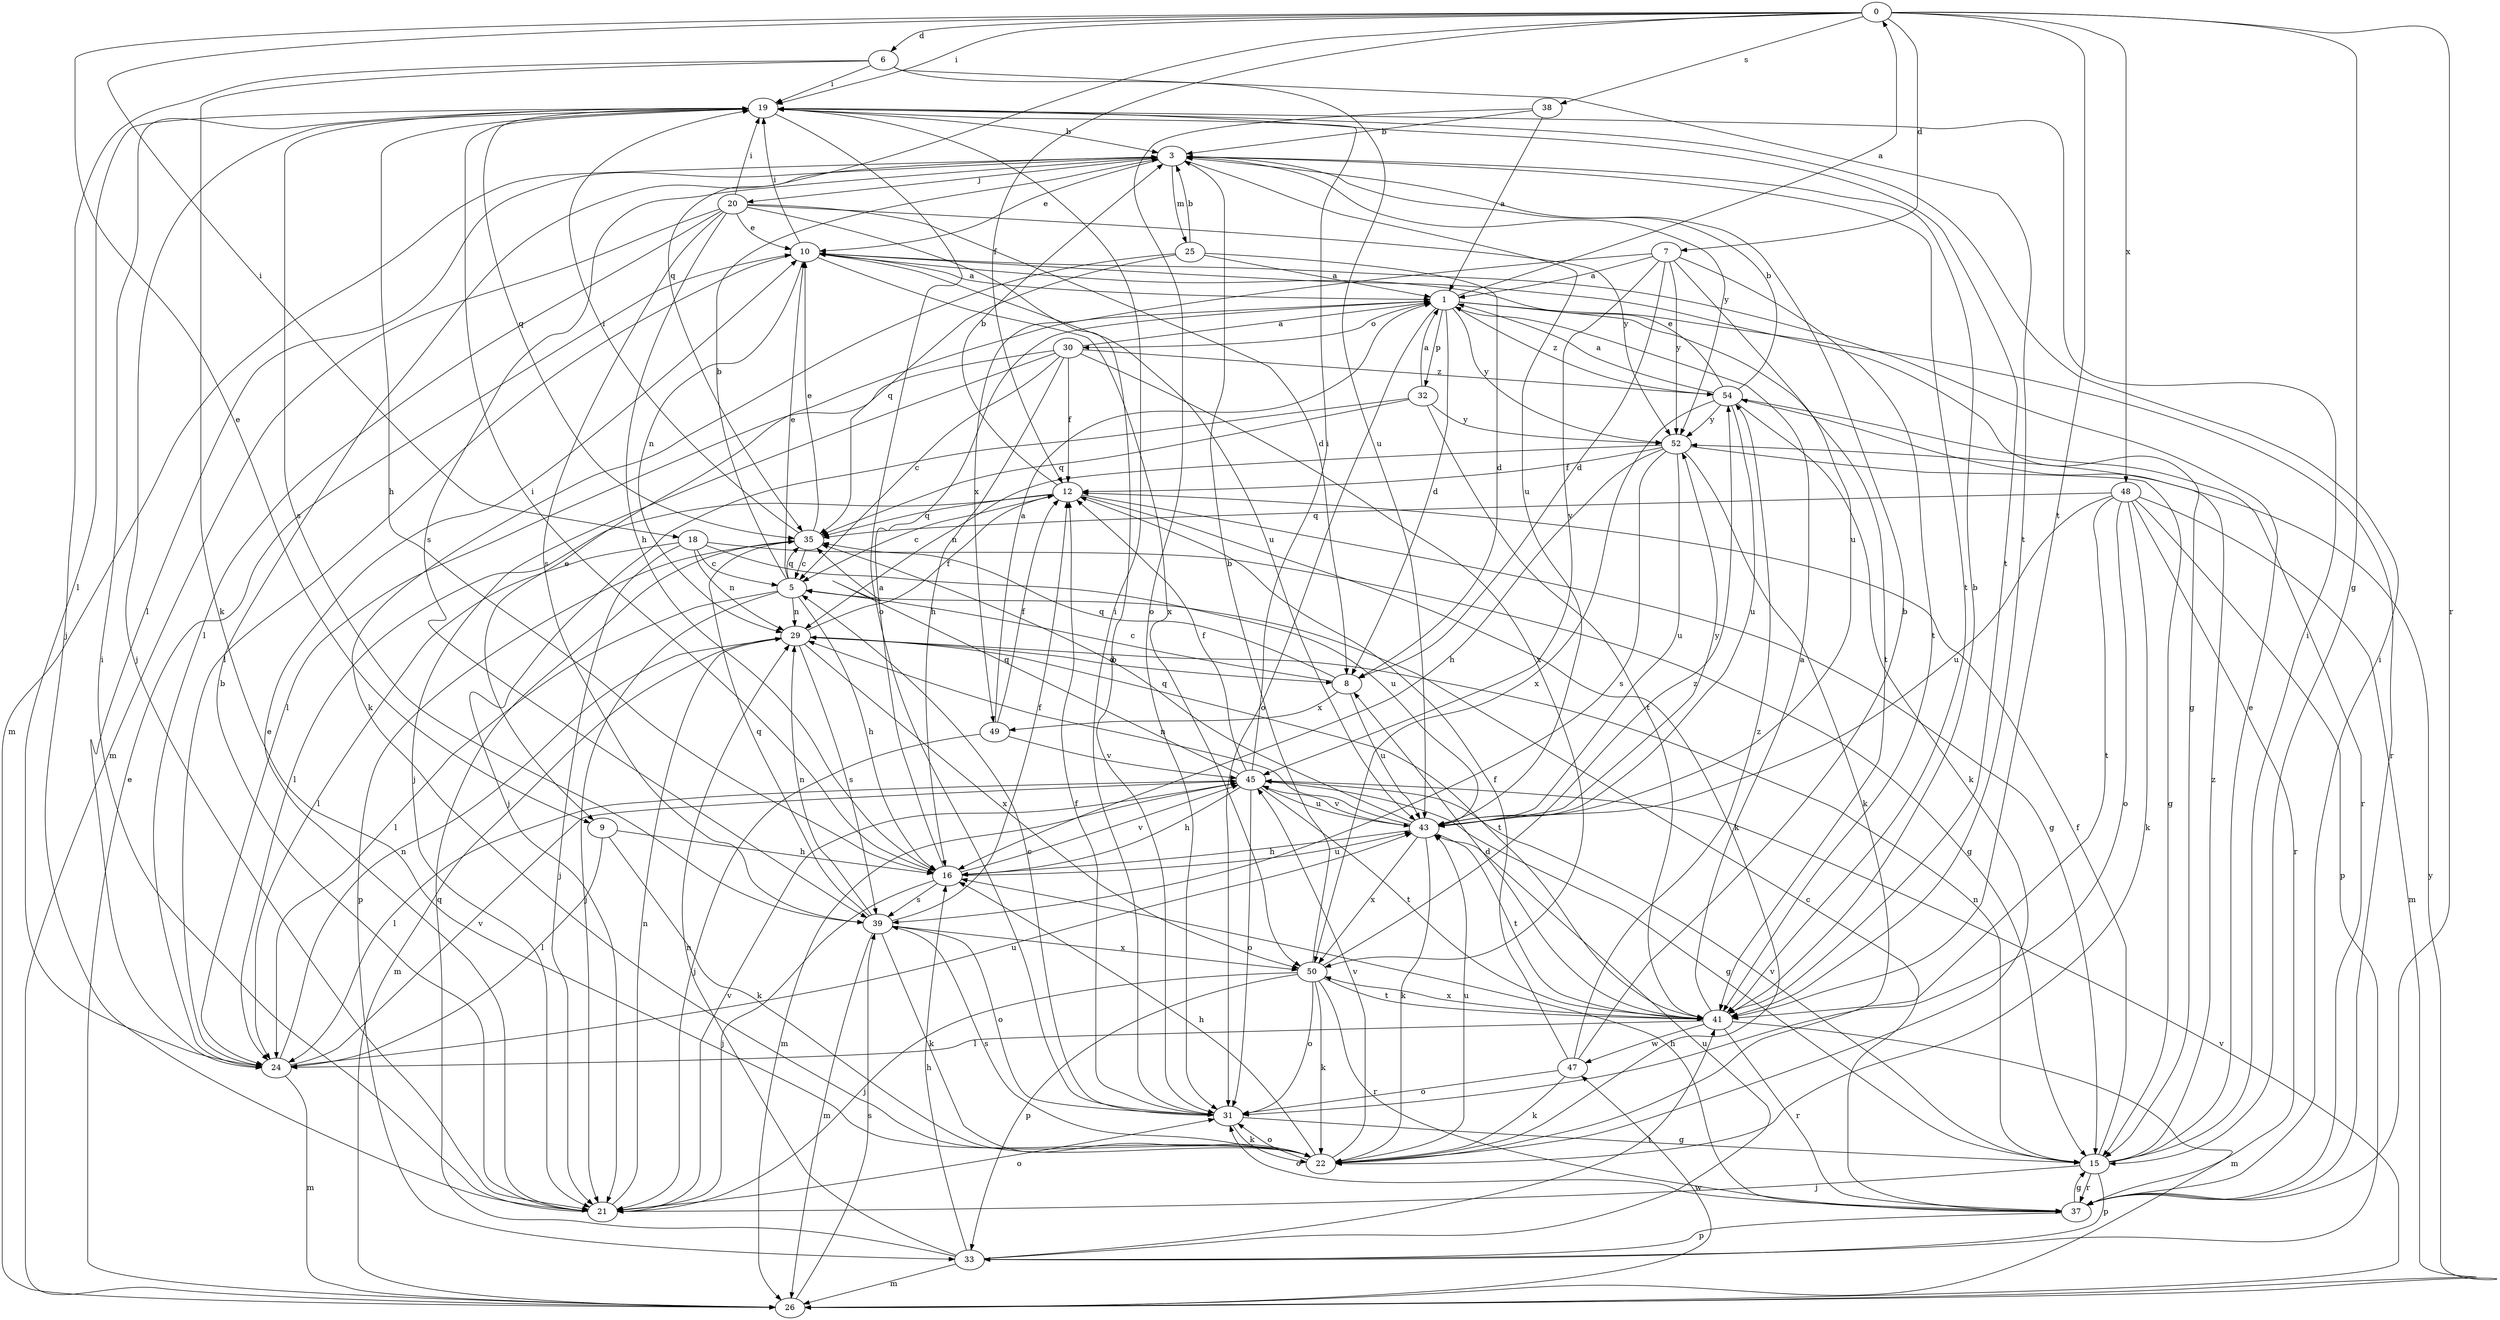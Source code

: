 strict digraph  {
0;
1;
3;
5;
6;
7;
8;
9;
10;
12;
15;
16;
18;
19;
20;
21;
22;
24;
25;
26;
29;
30;
31;
32;
33;
35;
37;
38;
39;
41;
43;
45;
47;
48;
49;
50;
52;
54;
0 -> 6  [label=d];
0 -> 7  [label=d];
0 -> 9  [label=e];
0 -> 12  [label=f];
0 -> 15  [label=g];
0 -> 18  [label=i];
0 -> 19  [label=i];
0 -> 35  [label=q];
0 -> 37  [label=r];
0 -> 38  [label=s];
0 -> 41  [label=t];
0 -> 48  [label=x];
1 -> 0  [label=a];
1 -> 8  [label=d];
1 -> 9  [label=e];
1 -> 30  [label=o];
1 -> 31  [label=o];
1 -> 32  [label=p];
1 -> 37  [label=r];
1 -> 41  [label=t];
1 -> 52  [label=y];
1 -> 54  [label=z];
3 -> 10  [label=e];
3 -> 20  [label=j];
3 -> 24  [label=l];
3 -> 25  [label=m];
3 -> 26  [label=m];
3 -> 39  [label=s];
3 -> 41  [label=t];
3 -> 43  [label=u];
3 -> 52  [label=y];
5 -> 3  [label=b];
5 -> 10  [label=e];
5 -> 16  [label=h];
5 -> 21  [label=j];
5 -> 24  [label=l];
5 -> 29  [label=n];
5 -> 35  [label=q];
6 -> 19  [label=i];
6 -> 21  [label=j];
6 -> 22  [label=k];
6 -> 41  [label=t];
6 -> 43  [label=u];
7 -> 1  [label=a];
7 -> 8  [label=d];
7 -> 41  [label=t];
7 -> 43  [label=u];
7 -> 45  [label=v];
7 -> 49  [label=x];
7 -> 52  [label=y];
8 -> 5  [label=c];
8 -> 35  [label=q];
8 -> 43  [label=u];
8 -> 49  [label=x];
9 -> 16  [label=h];
9 -> 22  [label=k];
9 -> 24  [label=l];
10 -> 1  [label=a];
10 -> 15  [label=g];
10 -> 19  [label=i];
10 -> 24  [label=l];
10 -> 29  [label=n];
10 -> 43  [label=u];
10 -> 50  [label=x];
12 -> 3  [label=b];
12 -> 5  [label=c];
12 -> 15  [label=g];
12 -> 22  [label=k];
12 -> 24  [label=l];
12 -> 35  [label=q];
15 -> 10  [label=e];
15 -> 12  [label=f];
15 -> 19  [label=i];
15 -> 21  [label=j];
15 -> 29  [label=n];
15 -> 33  [label=p];
15 -> 37  [label=r];
15 -> 45  [label=v];
15 -> 54  [label=z];
16 -> 1  [label=a];
16 -> 19  [label=i];
16 -> 21  [label=j];
16 -> 39  [label=s];
16 -> 43  [label=u];
16 -> 45  [label=v];
18 -> 5  [label=c];
18 -> 15  [label=g];
18 -> 21  [label=j];
18 -> 24  [label=l];
18 -> 29  [label=n];
18 -> 43  [label=u];
19 -> 3  [label=b];
19 -> 16  [label=h];
19 -> 21  [label=j];
19 -> 24  [label=l];
19 -> 31  [label=o];
19 -> 35  [label=q];
19 -> 39  [label=s];
19 -> 41  [label=t];
20 -> 8  [label=d];
20 -> 10  [label=e];
20 -> 16  [label=h];
20 -> 19  [label=i];
20 -> 24  [label=l];
20 -> 26  [label=m];
20 -> 31  [label=o];
20 -> 39  [label=s];
20 -> 52  [label=y];
21 -> 3  [label=b];
21 -> 10  [label=e];
21 -> 19  [label=i];
21 -> 29  [label=n];
21 -> 31  [label=o];
21 -> 45  [label=v];
22 -> 16  [label=h];
22 -> 31  [label=o];
22 -> 39  [label=s];
22 -> 43  [label=u];
22 -> 45  [label=v];
24 -> 26  [label=m];
24 -> 29  [label=n];
24 -> 43  [label=u];
24 -> 45  [label=v];
25 -> 1  [label=a];
25 -> 3  [label=b];
25 -> 8  [label=d];
25 -> 22  [label=k];
25 -> 35  [label=q];
26 -> 10  [label=e];
26 -> 39  [label=s];
26 -> 45  [label=v];
26 -> 47  [label=w];
26 -> 52  [label=y];
29 -> 8  [label=d];
29 -> 12  [label=f];
29 -> 26  [label=m];
29 -> 39  [label=s];
29 -> 41  [label=t];
29 -> 50  [label=x];
30 -> 1  [label=a];
30 -> 5  [label=c];
30 -> 12  [label=f];
30 -> 16  [label=h];
30 -> 21  [label=j];
30 -> 24  [label=l];
30 -> 50  [label=x];
30 -> 54  [label=z];
31 -> 5  [label=c];
31 -> 12  [label=f];
31 -> 15  [label=g];
31 -> 19  [label=i];
31 -> 22  [label=k];
32 -> 1  [label=a];
32 -> 21  [label=j];
32 -> 35  [label=q];
32 -> 41  [label=t];
32 -> 52  [label=y];
33 -> 16  [label=h];
33 -> 26  [label=m];
33 -> 29  [label=n];
33 -> 35  [label=q];
33 -> 41  [label=t];
33 -> 43  [label=u];
35 -> 5  [label=c];
35 -> 10  [label=e];
35 -> 19  [label=i];
35 -> 33  [label=p];
37 -> 5  [label=c];
37 -> 15  [label=g];
37 -> 16  [label=h];
37 -> 19  [label=i];
37 -> 31  [label=o];
37 -> 33  [label=p];
38 -> 1  [label=a];
38 -> 3  [label=b];
38 -> 31  [label=o];
39 -> 12  [label=f];
39 -> 22  [label=k];
39 -> 26  [label=m];
39 -> 29  [label=n];
39 -> 31  [label=o];
39 -> 35  [label=q];
39 -> 50  [label=x];
41 -> 1  [label=a];
41 -> 3  [label=b];
41 -> 8  [label=d];
41 -> 24  [label=l];
41 -> 26  [label=m];
41 -> 37  [label=r];
41 -> 47  [label=w];
41 -> 50  [label=x];
43 -> 16  [label=h];
43 -> 22  [label=k];
43 -> 29  [label=n];
43 -> 35  [label=q];
43 -> 41  [label=t];
43 -> 45  [label=v];
43 -> 50  [label=x];
43 -> 52  [label=y];
45 -> 12  [label=f];
45 -> 15  [label=g];
45 -> 16  [label=h];
45 -> 19  [label=i];
45 -> 24  [label=l];
45 -> 26  [label=m];
45 -> 31  [label=o];
45 -> 35  [label=q];
45 -> 41  [label=t];
45 -> 43  [label=u];
47 -> 3  [label=b];
47 -> 12  [label=f];
47 -> 22  [label=k];
47 -> 31  [label=o];
47 -> 54  [label=z];
48 -> 22  [label=k];
48 -> 26  [label=m];
48 -> 31  [label=o];
48 -> 33  [label=p];
48 -> 35  [label=q];
48 -> 37  [label=r];
48 -> 41  [label=t];
48 -> 43  [label=u];
49 -> 1  [label=a];
49 -> 12  [label=f];
49 -> 21  [label=j];
49 -> 45  [label=v];
50 -> 3  [label=b];
50 -> 21  [label=j];
50 -> 22  [label=k];
50 -> 31  [label=o];
50 -> 33  [label=p];
50 -> 37  [label=r];
50 -> 41  [label=t];
50 -> 54  [label=z];
52 -> 12  [label=f];
52 -> 15  [label=g];
52 -> 16  [label=h];
52 -> 22  [label=k];
52 -> 29  [label=n];
52 -> 39  [label=s];
52 -> 43  [label=u];
54 -> 1  [label=a];
54 -> 3  [label=b];
54 -> 10  [label=e];
54 -> 22  [label=k];
54 -> 37  [label=r];
54 -> 43  [label=u];
54 -> 50  [label=x];
54 -> 52  [label=y];
}
